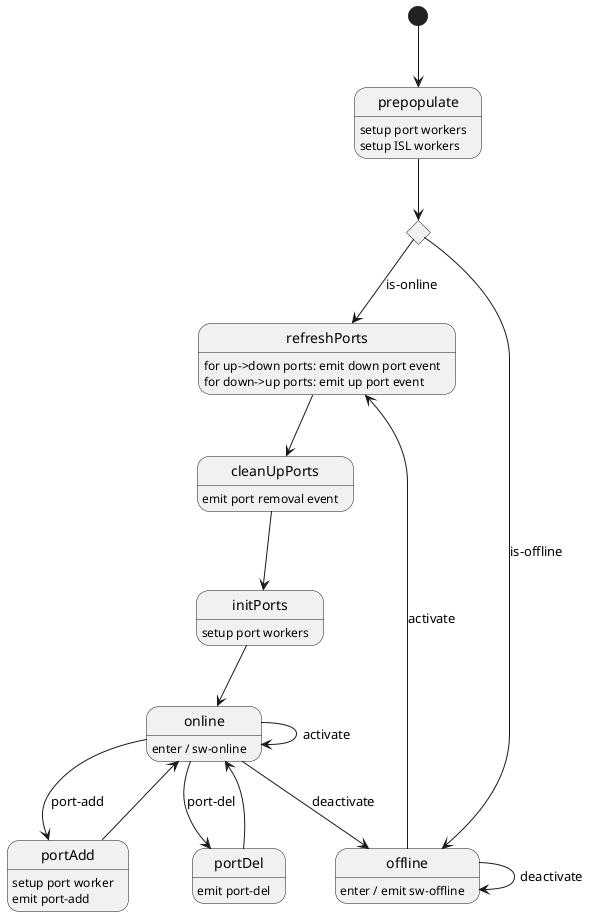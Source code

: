 @startuml
[*] --> prepopulate

state switchSync <<choice>>

prepopulate : setup port workers
prepopulate : setup ISL workers
prepopulate --> switchSync

switchSync --> refreshPorts : is-online
switchSync --> offline : is-offline

refreshPorts : for up->down ports: emit down port event
refreshPorts : for down->up ports: emit up port event
refreshPorts --> cleanUpPorts

cleanUpPorts : emit port removal event
cleanUpPorts --> initPorts

initPorts : setup port workers
initPorts --> online

online : enter / sw-online
online --> online : activate
online --> offline : deactivate
online --> portAdd : port-add
online --> portDel : port-del

portAdd : setup port worker
portAdd : emit port-add
portAdd --> online

portDel : emit port-del
portDel --> online

offline : enter / emit sw-offline
offline --> refreshPorts : activate
offline --> offline : deactivate

@enduml

